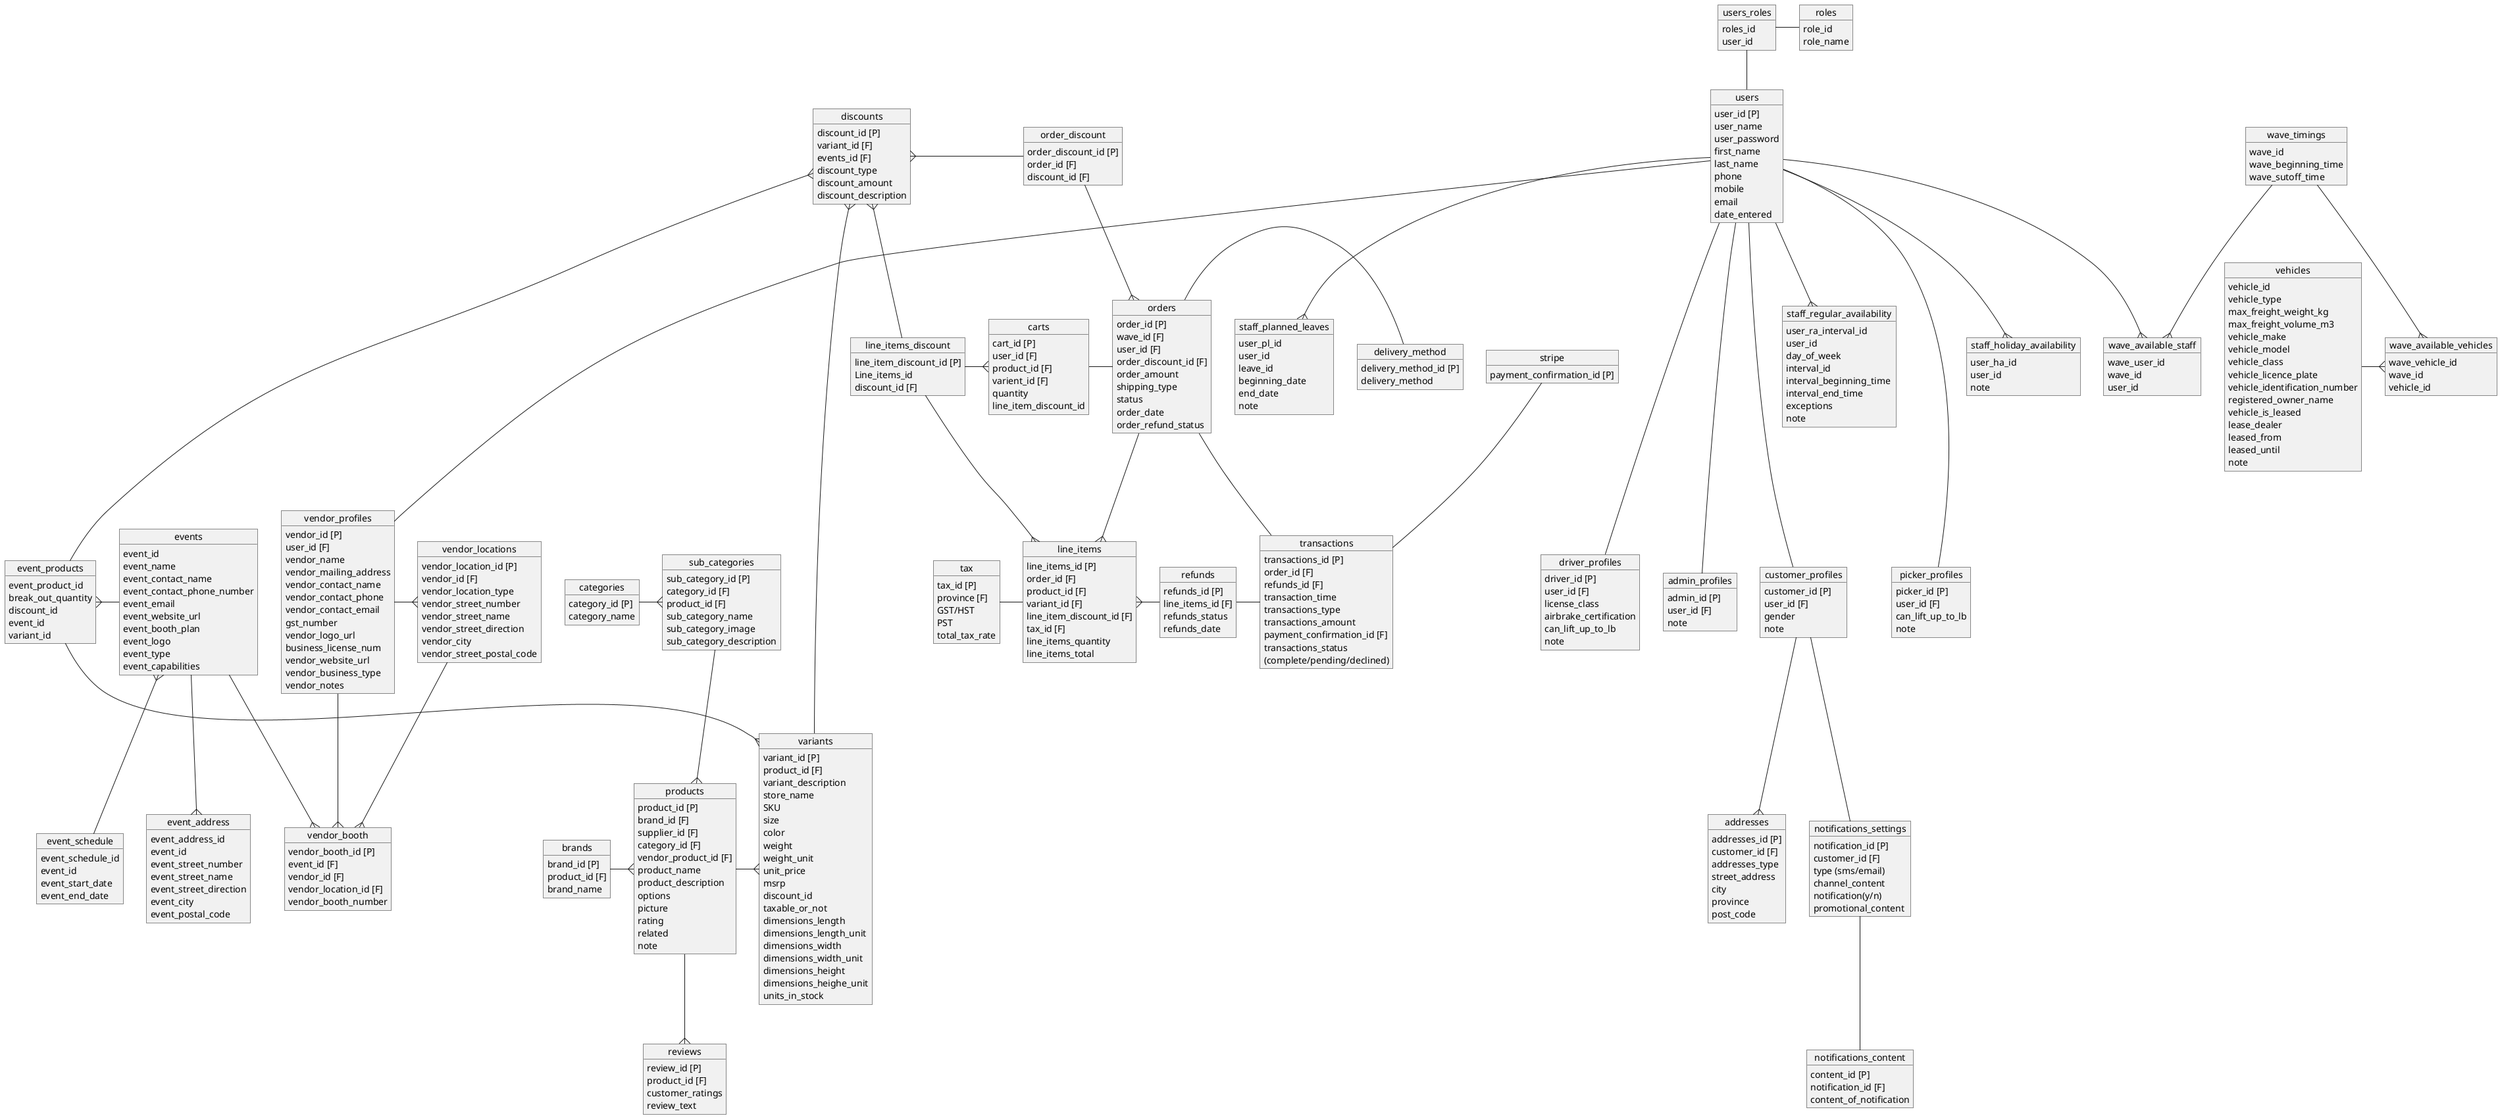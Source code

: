 @startuml
object orders {
    order_id [P]
    wave_id [F]
    user_id [F]
    order_discount_id [F]
    order_amount
    shipping_type 
    status 
    order_date
    order_refund_status
    }

object line_items{
    line_items_id [P]
    order_id [F]
    product_id [F]
    variant_id [F]
    line_item_discount_id [F]
    tax_id [F]
    line_items_quantity
    line_items_total
    }

object tax{
    tax_id [P]
    province [F]
    GST/HST
    PST
    total_tax_rate
    }

object refunds{
    refunds_id [P]
    line_items_id [F]
    refunds_status 
    refunds_date
    }


object transactions{
    transactions_id [P]
    order_id [F]
    refunds_id [F]
    transaction_time
    transactions_type
    transactions_amount
    payment_confirmation_id [F]
    transactions_status 
      (complete/pending/declined)
    }


object carts{
    cart_id [P]
    user_id [F]
    product_id [F]
    varient_id [F]
    quantity
    line_item_discount_id 
    }


object delivery_method{
    delivery_method_id [P]
    delivery_method
    }

object line_items_discount{
    line_item_discount_id [P]
    Line_items_id
    discount_id [F]
    }

object order_discount{
    order_discount_id [P]
    order_id [F]
    discount_id [F]
    }

object stripe{
    payment_confirmation_id [P]
    }
    

order_discount --{ orders
carts - orders
orders --{ line_items
line_items }- refunds
orders - transactions
orders - delivery_method
refunds - transactions
tax - line_items
line_items_discount -{ line_items
line_items_discount -{ carts
stripe -- transactions



object users{
    user_id [P]
    user_name
    user_password
    first_name
    last_name
    phone
    mobile
    email
    date_entered
    }

object customer_profiles{
    customer_id [P]
    user_id [F]
    gender
    note
    }

object addresses{
    addresses_id [P]
    customer_id [F]
    addresses_type
    street_address
    city
    province
    post_code
    }


object notifications_settings{
    notification_id [P]
    customer_id [F]
    type (sms/email)
    channel_content
    notification(y/n)
    promotional_content
    }


object notifications_content{
    content_id [P]
    notification_id [F]
    content_of_notification 
    }

object picker_profiles{
    picker_id [P]
    user_id [F]
    can_lift_up_to_lb
    note
    }

object driver_profiles{
    driver_id [P]
    user_id [F]
    license_class
    airbrake_certification
    can_lift_up_to_lb
    note
    }

Object admin_profiles{
    admin_id [P]
    user_id [F]
    note
    }

object vendor_profiles{
    vendor_id [P]
    user_id [F]
    vendor_name
    vendor_mailing_address
    vendor_contact_name
    vendor_contact_phone
    vendor_contact_email
    gst_number
    vendor_logo_url
    business_license_num
    vendor_website_url
    vendor_business_type
    vendor_notes
    }

object users_roles {
    roles_id 
    user_id
    }

object roles{
    role_id
    role_name
    }


customer_profiles -- notifications_settings
notifications_settings -- notifications_content
customer_profiles --{ addresses
users --- customer_profiles
users --- picker_profiles
users --- driver_profiles
users --- admin_profiles
users --- vendor_profiles
users_roles -- users
users_roles - roles

object products{
    product_id [P]
    brand_id [F]
    supplier_id [F]
    category_id [F]
    vendor_product_id [F]
    product_name
    product_description
    options
    picture
    rating
    related
    note
    }

object brands{
    brand_id [P]
    product_id [F]
    brand_name
    }

object reviews{
    review_id [P]
    product_id [F]
    customer_ratings
    review_text
    }

object categories{
    category_id [P]
    category_name
    }

object sub_categories{
    sub_category_id [P]
    category_id [F]
    product_id [F]
    sub_category_name
    sub_category_image
    sub_category_description
    }

object variants{
    variant_id [P]
    product_id [F]
    variant_description
    store_name
    SKU
    size
    color
    weight
    weight_unit
    unit_price
    msrp
    discount_id
    taxable_or_not
    dimensions_length
    dimensions_length_unit
    dimensions_width
    dimensions_width_unit
    dimensions_height
    dimensions_heighe_unit
    units_in_stock
    }

object discounts{
    discount_id [P]
    variant_id [F]
    events_id [F]
    discount_type
    discount_amount
    discount_description
    }

object event_products{
    event_product_id
    break_out_quantity
    discount_id
    event_id
    variant_id
    }

categories -{ sub_categories
sub_categories --{ products 
brands -{ products
products --{ reviews
products -{ variants
variants -{ discounts
event_products --{ variants

object staff_regular_availability{
    user_ra_interval_id
    user_id
    day_of_week
    interval_id
    interval_beginning_time
    interval_end_time
    exceptions
    note
    }

object staff_holiday_availability{
    user_ha_id
    user_id
    note
    }

object staff_planned_leaves{
    user_pl_id
    user_id
    leave_id
    beginning_date
    end_date
    note
    }

object wave_available_staff{
    wave_user_id
    wave_id
    user_id
    }

object wave_available_vehicles{
    wave_vehicle_id
    wave_id
    vehicle_id
    }

object vehicles{
    vehicle_id
    vehicle_type
    max_freight_weight_kg
    max_freight_volume_m3
    vehicle_make
    vehicle_model
    vehicle_class
    vehicle_licence_plate
    vehicle_identification_number
    registered_owner_name
    vehicle_is_leased
    lease_dealer
    leased_from
    leased_until
    note
    }

object wave_timings{
    wave_id
    wave_beginning_time
    wave_sutoff_time
    }

users --{ staff_regular_availability
users --{ staff_holiday_availability
users --{ staff_planned_leaves
users --{ wave_available_staff
wave_timings --{ wave_available_staff
wave_timings --{ wave_available_vehicles
vehicles -{ wave_available_vehicles

object vendor_locations{
    vendor_location_id [P]
    vendor_id [F]
    vendor_location_type
    vendor_street_number
    vendor_street_name
    vendor_street_direction
    vendor_city
    vendor_street_postal_code
    }

object vendor_booth{
    vendor_booth_id [P]
    event_id [F]
    vendor_id [F]
    vendor_location_id [F]
    vendor_booth_number
    }

object events{
    event_id
    event_name
    event_contact_name
    event_contact_phone_number
    event_email
    event_website_url
    event_booth_plan
    event_logo
    event_type
    event_capabilities
    }

object event_address{
    event_address_id
    event_id
    event_street_number
    event_street_name
    event_street_direction
    event_city
    event_postal_code
    }

object event_schedule{
    event_schedule_id
    event_id
    event_start_date
    event_end_date
    }

vendor_profiles -{ vendor_locations
vendor_profiles -{ vendor_booth
vendor_locations --{ vendor_booth
events --{ vendor_booth
events --{ event_address
events }-- event_schedule



event_products }- events
discounts }- order_discount
discounts }- line_items_discount
discounts }--- event_products
@enduml
